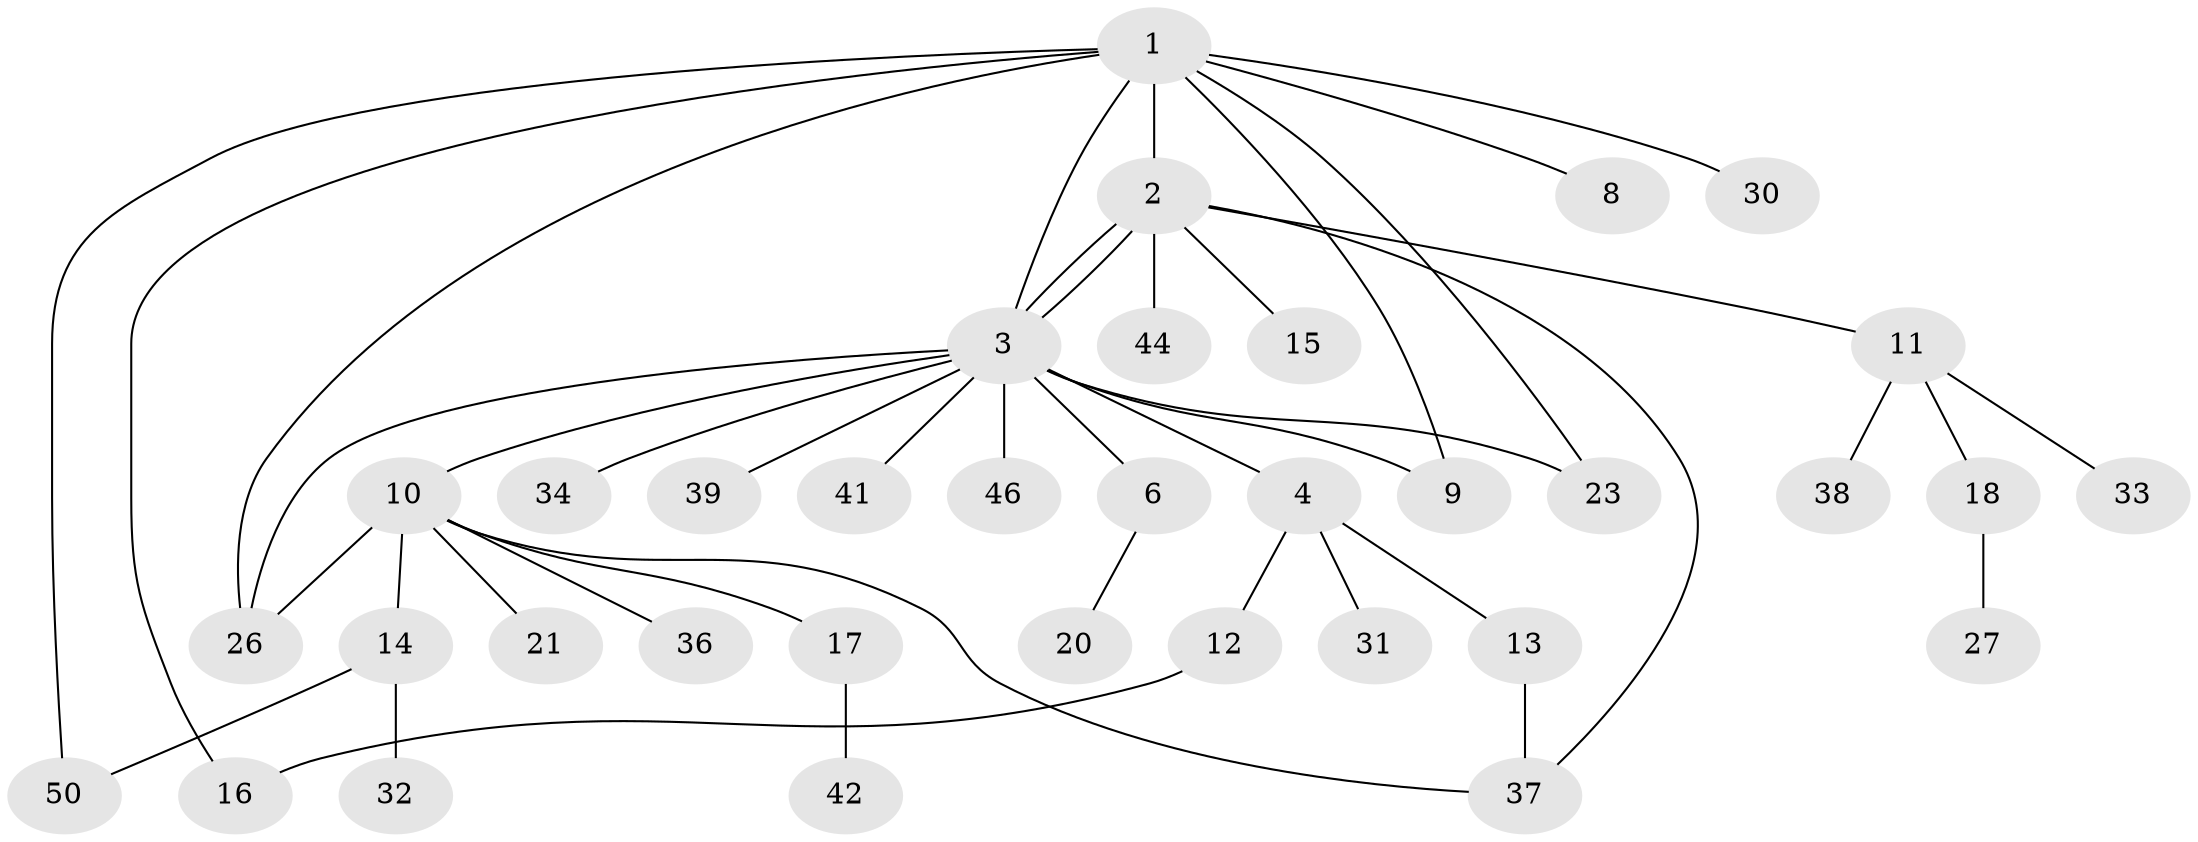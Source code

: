 // Generated by graph-tools (version 1.1) at 2025/23/03/03/25 07:23:52]
// undirected, 35 vertices, 44 edges
graph export_dot {
graph [start="1"]
  node [color=gray90,style=filled];
  1 [super="+5"];
  2 [super="+29"];
  3 [super="+7"];
  4 [super="+47"];
  6 [super="+25"];
  8;
  9 [super="+19"];
  10 [super="+35"];
  11 [super="+22"];
  12 [super="+49"];
  13 [super="+40"];
  14 [super="+43"];
  15;
  16;
  17 [super="+24"];
  18;
  20;
  21;
  23 [super="+48"];
  26 [super="+28"];
  27;
  30;
  31;
  32;
  33;
  34;
  36 [super="+45"];
  37;
  38;
  39;
  41;
  42;
  44;
  46;
  50;
  1 -- 2 [weight=2];
  1 -- 3 [weight=2];
  1 -- 9;
  1 -- 16;
  1 -- 50;
  1 -- 8;
  1 -- 30;
  1 -- 23;
  1 -- 26;
  2 -- 3;
  2 -- 3;
  2 -- 11;
  2 -- 15;
  2 -- 44;
  2 -- 37;
  3 -- 4;
  3 -- 6;
  3 -- 9;
  3 -- 10;
  3 -- 23;
  3 -- 26;
  3 -- 34;
  3 -- 41;
  3 -- 46;
  3 -- 39;
  4 -- 12;
  4 -- 13;
  4 -- 31;
  6 -- 20;
  10 -- 14;
  10 -- 17;
  10 -- 21;
  10 -- 26;
  10 -- 36;
  10 -- 37;
  11 -- 18;
  11 -- 33;
  11 -- 38;
  12 -- 16;
  13 -- 37;
  14 -- 32;
  14 -- 50;
  17 -- 42;
  18 -- 27;
}
